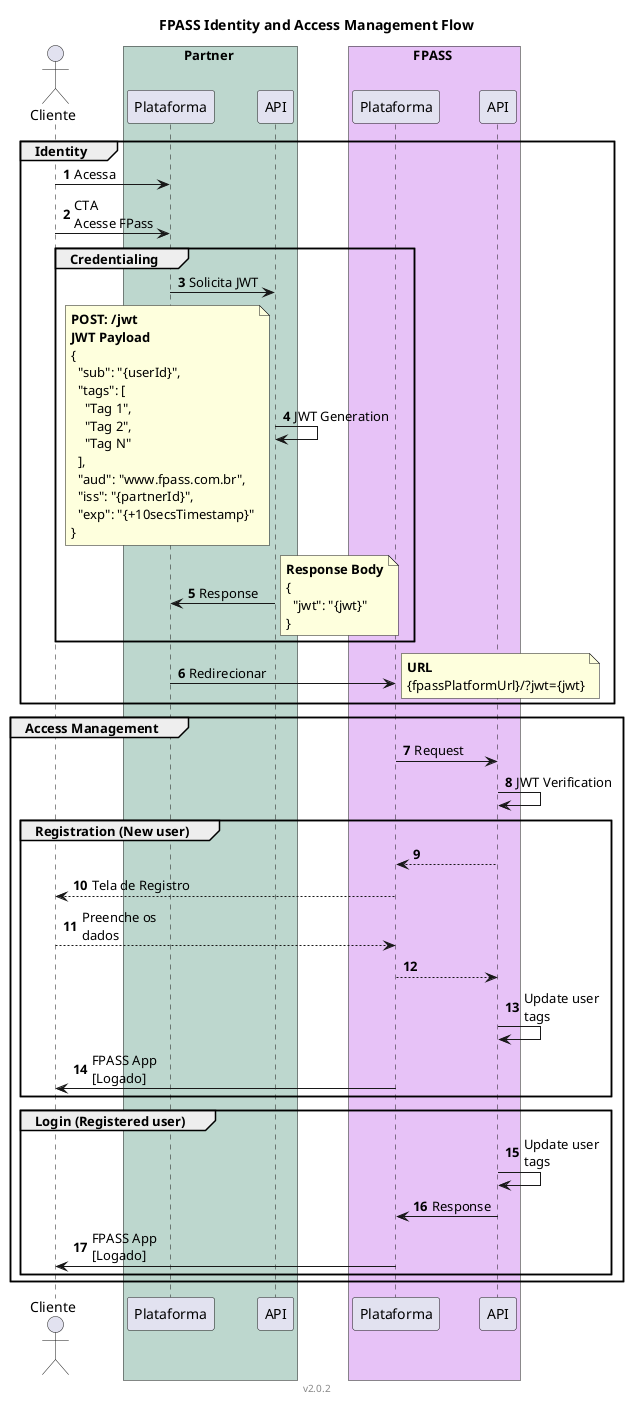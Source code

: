 @startuml IAM Flow
title FPASS Identity and Access Management Flow
footer v2.0.2
autonumber
skinparam MaxMessageSize 100

actor Cliente

box Partner #2d7f6250
participant "Plataforma" as PartnerApp
participant "API" as PartnerAPI
end box

box FPASS #b43de750
participant "Plataforma" as FpassApp
participant "API" as FpassAPI
end box

group Identity
Cliente -> PartnerApp: Acessa
Cliente -> PartnerApp: CTA\nAcesse FPass

group Credentialing

PartnerApp -> PartnerAPI: Solicita JWT
PartnerAPI -> PartnerAPI: JWT Generation
note left
**POST: /jwt**
**JWT Payload**
{
  "sub": "{userId}",
  "tags": [
    "Tag 1",
    "Tag 2",
    "Tag N"
  ],
  "aud": "www.fpass.com.br",
  "iss": "{partnerId}",
  "exp": "{+10secsTimestamp}"
}
end note
PartnerAPI -> PartnerApp: Response
note right
**Response Body**
{
  "jwt": "{jwt}"
}
end note
end

PartnerApp -> FpassApp: Redirecionar
note right
**URL**
{fpassPlatformUrl}/?jwt={jwt}
end note
end

group Access Management
FpassApp -> FpassAPI: Request
FpassAPI -> FpassAPI: JWT Verification
group Registration (New user)
FpassAPI --> FpassApp
FpassApp --> Cliente: Tela de Registro
Cliente --> FpassApp: Preenche os dados
FpassApp --> FpassAPI
FpassAPI -> FpassAPI: Update user tags
FpassApp -> Cliente: FPASS App [Logado]
end
group Login (Registered user)
FpassAPI -> FpassAPI: Update user tags
FpassAPI -> FpassApp: Response
FpassApp -> Cliente: FPASS App [Logado]
end
end


@enduml